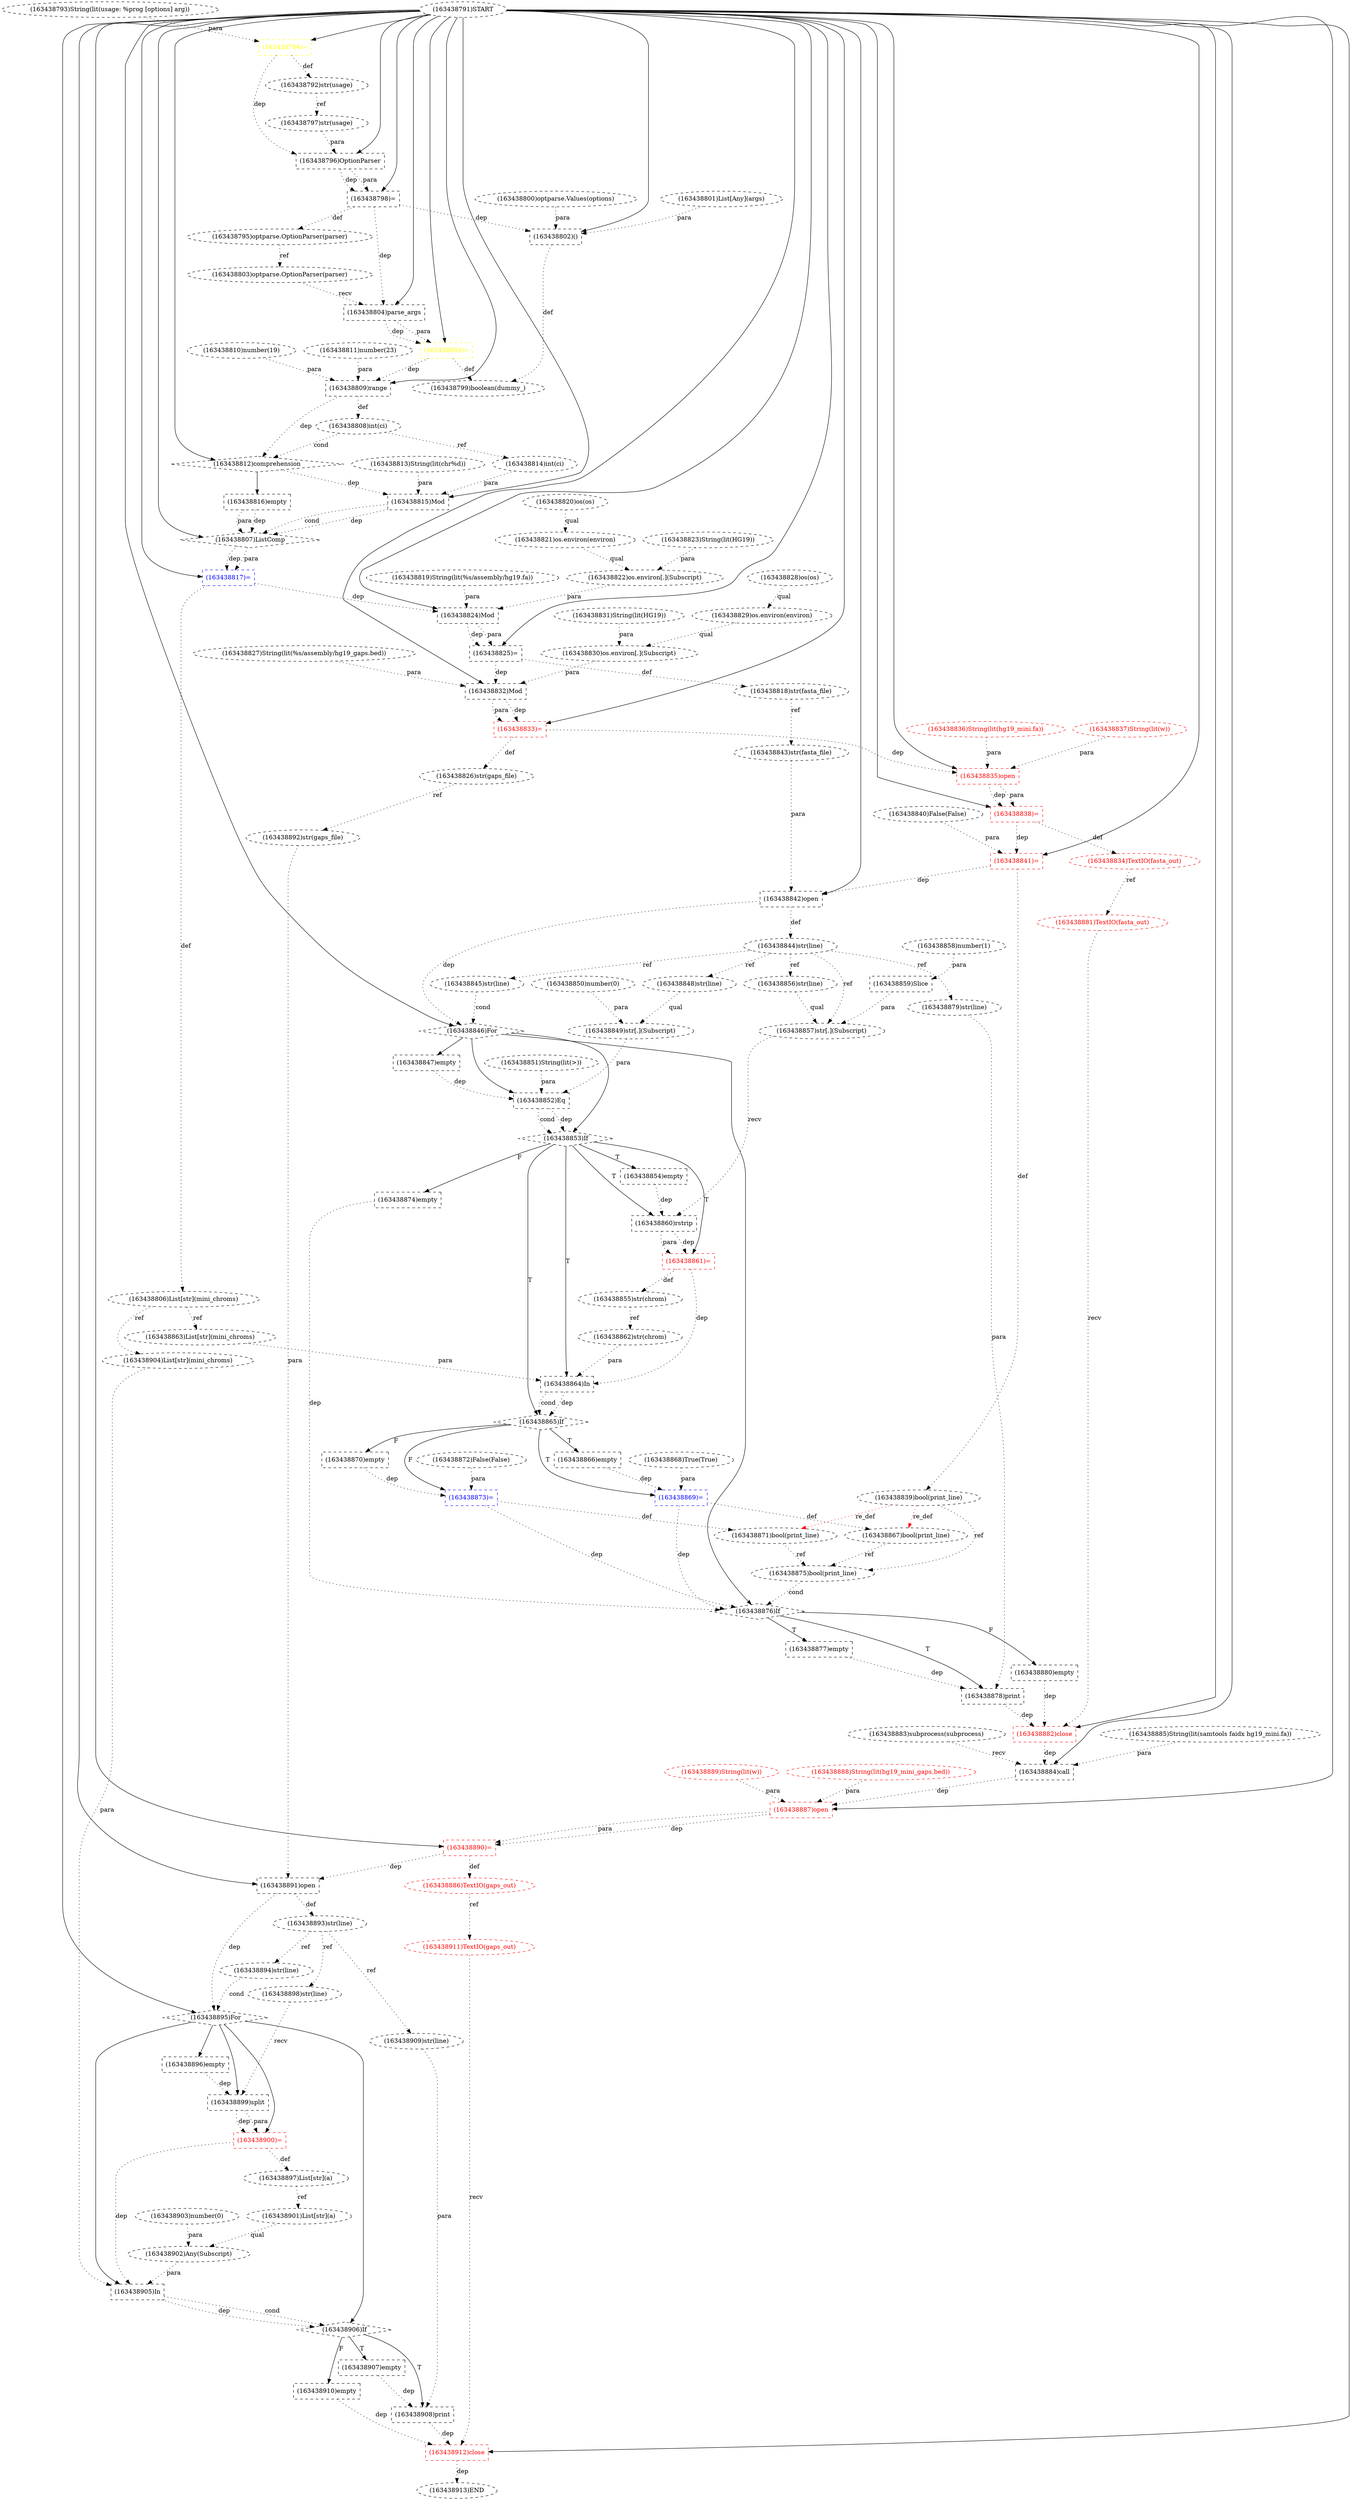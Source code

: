 digraph G {
1 [label="(163438819)String(lit(%s/assembly/hg19.fa))" shape=ellipse style=dashed]
2 [label="(163438859)Slice" shape=box style=dashed]
3 [label="(163438806)List[str](mini_chroms)" shape=ellipse style=dashed]
4 [label="(163438793)String(lit(usage: %prog [options] arg))" shape=ellipse style=dashed]
5 [label="(163438828)os(os)" shape=ellipse style=dashed]
6 [label="(163438904)List[str](mini_chroms)" shape=ellipse style=dashed]
7 [label="(163438845)str(line)" shape=ellipse style=dashed]
8 [label="(163438829)os.environ(environ)" shape=ellipse style=dashed]
9 [label="(163438827)String(lit(%s/assembly/hg19_gaps.bed))" shape=ellipse style=dashed]
10 [label="(163438893)str(line)" shape=ellipse style=dashed]
11 [label="(163438885)String(lit(samtools faidx hg19_mini.fa))" shape=ellipse style=dashed]
12 [label="(163438849)str[.](Subscript)" shape=ellipse style=dashed]
13 [label="(163438897)List[str](a)" shape=ellipse style=dashed]
14 [label="(163438889)String(lit(w))" shape=ellipse style=dashed color=red fontcolor=red]
15 [label="(163438903)number(0)" shape=ellipse style=dashed]
16 [label="(163438804)parse_args" shape=box style=dashed]
17 [label="(163438811)number(23)" shape=ellipse style=dashed]
18 [label="(163438869)=" shape=box style=dashed color=blue fontcolor=blue]
19 [label="(163438799)boolean(dummy_)" shape=ellipse style=dashed]
20 [label="(163438815)Mod" shape=box style=dashed]
21 [label="(163438846)For" shape=diamond style=dashed]
22 [label="(163438879)str(line)" shape=ellipse style=dashed]
23 [label="(163438792)str(usage)" shape=ellipse style=dashed]
24 [label="(163438868)True(True)" shape=ellipse style=dashed]
25 [label="(163438810)number(19)" shape=ellipse style=dashed]
26 [label="(163438838)=" shape=box style=dashed color=red fontcolor=red]
27 [label="(163438855)str(chrom)" shape=ellipse style=dashed]
28 [label="(163438801)List[Any](args)" shape=ellipse style=dashed]
29 [label="(163438884)call" shape=box style=dashed]
30 [label="(163438841)=" shape=box style=dashed color=red fontcolor=red]
31 [label="(163438863)List[str](mini_chroms)" shape=ellipse style=dashed]
32 [label="(163438821)os.environ(environ)" shape=ellipse style=dashed]
33 [label="(163438902)Any(Subscript)" shape=ellipse style=dashed]
34 [label="(163438851)String(lit(>))" shape=ellipse style=dashed]
35 [label="(163438802)()" shape=box style=dashed]
36 [label="(163438832)Mod" shape=box style=dashed]
37 [label="(163438823)String(lit(HG19))" shape=ellipse style=dashed]
38 [label="(163438867)bool(print_line)" shape=ellipse style=dashed]
39 [label="(163438798)=" shape=box style=dashed color=black fontcolor=black]
40 [label="(163438795)optparse.OptionParser(parser)" shape=ellipse style=dashed]
41 [label="(163438913)END" style=dashed]
42 [label="(163438843)str(fasta_file)" shape=ellipse style=dashed]
43 [label="(163438870)empty" shape=box style=dashed]
44 [label="(163438803)optparse.OptionParser(parser)" shape=ellipse style=dashed]
45 [label="(163438876)If" shape=diamond style=dashed]
46 [label="(163438796)OptionParser" shape=box style=dashed]
47 [label="(163438887)open" shape=box style=dashed color=red fontcolor=red]
48 [label="(163438896)empty" shape=box style=dashed]
49 [label="(163438836)String(lit(hg19_mini.fa))" shape=ellipse style=dashed color=red fontcolor=red]
50 [label="(163438822)os.environ[.](Subscript)" shape=ellipse style=dashed]
51 [label="(163438857)str[.](Subscript)" shape=ellipse style=dashed]
52 [label="(163438824)Mod" shape=box style=dashed]
53 [label="(163438834)TextIO(fasta_out)" shape=ellipse style=dashed color=red fontcolor=red]
54 [label="(163438816)empty" shape=box style=dashed]
55 [label="(163438894)str(line)" shape=ellipse style=dashed]
56 [label="(163438812)comprehension" shape=diamond style=dashed]
57 [label="(163438850)number(0)" shape=ellipse style=dashed]
58 [label="(163438882)close" shape=box style=dashed color=red fontcolor=red]
59 [label="(163438805)=" shape=box style=dashed color=yellow fontcolor=yellow]
60 [label="(163438912)close" shape=box style=dashed color=red fontcolor=red]
61 [label="(163438866)empty" shape=box style=dashed]
62 [label="(163438862)str(chrom)" shape=ellipse style=dashed]
63 [label="(163438881)TextIO(fasta_out)" shape=ellipse style=dashed color=red fontcolor=red]
64 [label="(163438820)os(os)" shape=ellipse style=dashed]
65 [label="(163438911)TextIO(gaps_out)" shape=ellipse style=dashed color=red fontcolor=red]
66 [label="(163438817)=" shape=box style=dashed color=blue fontcolor=blue]
67 [label="(163438906)If" shape=diamond style=dashed]
68 [label="(163438864)In" shape=box style=dashed]
69 [label="(163438865)If" shape=diamond style=dashed]
70 [label="(163438890)=" shape=box style=dashed color=red fontcolor=red]
71 [label="(163438848)str(line)" shape=ellipse style=dashed]
72 [label="(163438814)int(ci)" shape=ellipse style=dashed]
73 [label="(163438874)empty" shape=box style=dashed]
74 [label="(163438808)int(ci)" shape=ellipse style=dashed]
75 [label="(163438900)=" shape=box style=dashed color=red fontcolor=red]
76 [label="(163438800)optparse.Values(options)" shape=ellipse style=dashed]
77 [label="(163438825)=" shape=box style=dashed color=black fontcolor=black]
78 [label="(163438908)print" shape=box style=dashed]
79 [label="(163438910)empty" shape=box style=dashed]
80 [label="(163438809)range" shape=box style=dashed]
81 [label="(163438835)open" shape=box style=dashed color=red fontcolor=red]
82 [label="(163438892)str(gaps_file)" shape=ellipse style=dashed]
83 [label="(163438886)TextIO(gaps_out)" shape=ellipse style=dashed color=red fontcolor=red]
84 [label="(163438840)False(False)" shape=ellipse style=dashed]
85 [label="(163438853)If" shape=diamond style=dashed]
86 [label="(163438791)START" style=dashed]
87 [label="(163438794)=" shape=box style=dashed color=yellow fontcolor=yellow]
88 [label="(163438872)False(False)" shape=ellipse style=dashed]
89 [label="(163438905)In" shape=box style=dashed]
90 [label="(163438831)String(lit(HG19))" shape=ellipse style=dashed]
91 [label="(163438847)empty" shape=box style=dashed]
92 [label="(163438898)str(line)" shape=ellipse style=dashed]
93 [label="(163438844)str(line)" shape=ellipse style=dashed]
94 [label="(163438891)open" shape=box style=dashed]
95 [label="(163438873)=" shape=box style=dashed color=blue fontcolor=blue]
96 [label="(163438877)empty" shape=box style=dashed]
97 [label="(163438871)bool(print_line)" shape=ellipse style=dashed]
98 [label="(163438888)String(lit(hg19_mini_gaps.bed))" shape=ellipse style=dashed color=red fontcolor=red]
99 [label="(163438830)os.environ[.](Subscript)" shape=ellipse style=dashed]
100 [label="(163438839)bool(print_line)" shape=ellipse style=dashed]
101 [label="(163438860)rstrip" shape=box style=dashed]
102 [label="(163438878)print" shape=box style=dashed]
103 [label="(163438895)For" shape=diamond style=dashed]
104 [label="(163438797)str(usage)" shape=ellipse style=dashed]
105 [label="(163438854)empty" shape=box style=dashed]
106 [label="(163438813)String(lit(chr%d))" shape=ellipse style=dashed]
107 [label="(163438833)=" shape=box style=dashed color=red fontcolor=red]
108 [label="(163438856)str(line)" shape=ellipse style=dashed]
109 [label="(163438858)number(1)" shape=ellipse style=dashed]
110 [label="(163438901)List[str](a)" shape=ellipse style=dashed]
111 [label="(163438880)empty" shape=box style=dashed]
112 [label="(163438909)str(line)" shape=ellipse style=dashed]
113 [label="(163438837)String(lit(w))" shape=ellipse style=dashed color=red fontcolor=red]
114 [label="(163438907)empty" shape=box style=dashed]
115 [label="(163438861)=" shape=box style=dashed color=red fontcolor=red]
116 [label="(163438899)split" shape=box style=dashed]
117 [label="(163438818)str(fasta_file)" shape=ellipse style=dashed]
118 [label="(163438883)subprocess(subprocess)" shape=ellipse style=dashed]
119 [label="(163438852)Eq" shape=box style=dashed]
120 [label="(163438807)ListComp" shape=diamond style=dashed]
121 [label="(163438875)bool(print_line)" shape=ellipse style=dashed]
122 [label="(163438826)str(gaps_file)" shape=ellipse style=dashed]
123 [label="(163438842)open" shape=box style=dashed]
109 -> 2 [label="para" style=dotted];
66 -> 3 [label="def" style=dotted];
3 -> 6 [label="ref" style=dotted];
93 -> 7 [label="ref" style=dotted];
5 -> 8 [label="qual" style=dotted];
94 -> 10 [label="def" style=dotted];
71 -> 12 [label="qual" style=dotted];
57 -> 12 [label="para" style=dotted];
75 -> 13 [label="def" style=dotted];
86 -> 16 [label="" style=solid];
44 -> 16 [label="recv" style=dotted];
39 -> 16 [label="dep" style=dotted];
69 -> 18 [label="T"];
24 -> 18 [label="para" style=dotted];
61 -> 18 [label="dep" style=dotted];
35 -> 19 [label="def" style=dotted];
59 -> 19 [label="def" style=dotted];
86 -> 20 [label="" style=solid];
106 -> 20 [label="para" style=dotted];
72 -> 20 [label="para" style=dotted];
56 -> 20 [label="dep" style=dotted];
86 -> 21 [label="" style=solid];
123 -> 21 [label="dep" style=dotted];
7 -> 21 [label="cond" style=dotted];
93 -> 22 [label="ref" style=dotted];
87 -> 23 [label="def" style=dotted];
86 -> 26 [label="" style=solid];
81 -> 26 [label="dep" style=dotted];
81 -> 26 [label="para" style=dotted];
115 -> 27 [label="def" style=dotted];
86 -> 29 [label="" style=solid];
118 -> 29 [label="recv" style=dotted];
11 -> 29 [label="para" style=dotted];
58 -> 29 [label="dep" style=dotted];
86 -> 30 [label="" style=solid];
84 -> 30 [label="para" style=dotted];
26 -> 30 [label="dep" style=dotted];
3 -> 31 [label="ref" style=dotted];
64 -> 32 [label="qual" style=dotted];
110 -> 33 [label="qual" style=dotted];
15 -> 33 [label="para" style=dotted];
86 -> 35 [label="" style=solid];
76 -> 35 [label="para" style=dotted];
28 -> 35 [label="para" style=dotted];
39 -> 35 [label="dep" style=dotted];
86 -> 36 [label="" style=solid];
9 -> 36 [label="para" style=dotted];
99 -> 36 [label="para" style=dotted];
77 -> 36 [label="dep" style=dotted];
18 -> 38 [label="def" style=dotted];
100 -> 38 [label="re_def" style=dotted color=red];
86 -> 39 [label="" style=solid];
46 -> 39 [label="dep" style=dotted];
46 -> 39 [label="para" style=dotted];
39 -> 40 [label="def" style=dotted];
60 -> 41 [label="dep" style=dotted];
117 -> 42 [label="ref" style=dotted];
69 -> 43 [label="F"];
40 -> 44 [label="ref" style=dotted];
21 -> 45 [label="" style=solid];
121 -> 45 [label="cond" style=dotted];
95 -> 45 [label="dep" style=dotted];
73 -> 45 [label="dep" style=dotted];
18 -> 45 [label="dep" style=dotted];
86 -> 46 [label="" style=solid];
104 -> 46 [label="para" style=dotted];
87 -> 46 [label="dep" style=dotted];
86 -> 47 [label="" style=solid];
98 -> 47 [label="para" style=dotted];
14 -> 47 [label="para" style=dotted];
29 -> 47 [label="dep" style=dotted];
103 -> 48 [label="" style=solid];
32 -> 50 [label="qual" style=dotted];
37 -> 50 [label="para" style=dotted];
108 -> 51 [label="qual" style=dotted];
2 -> 51 [label="para" style=dotted];
93 -> 51 [label="ref" style=dotted];
86 -> 52 [label="" style=solid];
1 -> 52 [label="para" style=dotted];
50 -> 52 [label="para" style=dotted];
66 -> 52 [label="dep" style=dotted];
26 -> 53 [label="def" style=dotted];
56 -> 54 [label="" style=solid];
10 -> 55 [label="ref" style=dotted];
86 -> 56 [label="" style=solid];
80 -> 56 [label="dep" style=dotted];
74 -> 56 [label="cond" style=dotted];
86 -> 58 [label="" style=solid];
63 -> 58 [label="recv" style=dotted];
111 -> 58 [label="dep" style=dotted];
102 -> 58 [label="dep" style=dotted];
86 -> 59 [label="" style=solid];
16 -> 59 [label="dep" style=dotted];
16 -> 59 [label="para" style=dotted];
86 -> 60 [label="" style=solid];
65 -> 60 [label="recv" style=dotted];
78 -> 60 [label="dep" style=dotted];
79 -> 60 [label="dep" style=dotted];
69 -> 61 [label="T"];
27 -> 62 [label="ref" style=dotted];
53 -> 63 [label="ref" style=dotted];
83 -> 65 [label="ref" style=dotted];
86 -> 66 [label="" style=solid];
120 -> 66 [label="dep" style=dotted];
120 -> 66 [label="para" style=dotted];
103 -> 67 [label="" style=solid];
89 -> 67 [label="dep" style=dotted];
89 -> 67 [label="cond" style=dotted];
85 -> 68 [label="T"];
62 -> 68 [label="para" style=dotted];
31 -> 68 [label="para" style=dotted];
115 -> 68 [label="dep" style=dotted];
85 -> 69 [label="T"];
68 -> 69 [label="dep" style=dotted];
68 -> 69 [label="cond" style=dotted];
86 -> 70 [label="" style=solid];
47 -> 70 [label="dep" style=dotted];
47 -> 70 [label="para" style=dotted];
93 -> 71 [label="ref" style=dotted];
74 -> 72 [label="ref" style=dotted];
85 -> 73 [label="F"];
80 -> 74 [label="def" style=dotted];
103 -> 75 [label="" style=solid];
116 -> 75 [label="dep" style=dotted];
116 -> 75 [label="para" style=dotted];
86 -> 77 [label="" style=solid];
52 -> 77 [label="dep" style=dotted];
52 -> 77 [label="para" style=dotted];
67 -> 78 [label="T"];
112 -> 78 [label="para" style=dotted];
114 -> 78 [label="dep" style=dotted];
67 -> 79 [label="F"];
86 -> 80 [label="" style=solid];
25 -> 80 [label="para" style=dotted];
17 -> 80 [label="para" style=dotted];
59 -> 80 [label="dep" style=dotted];
86 -> 81 [label="" style=solid];
49 -> 81 [label="para" style=dotted];
113 -> 81 [label="para" style=dotted];
107 -> 81 [label="dep" style=dotted];
122 -> 82 [label="ref" style=dotted];
70 -> 83 [label="def" style=dotted];
21 -> 85 [label="" style=solid];
119 -> 85 [label="dep" style=dotted];
119 -> 85 [label="cond" style=dotted];
86 -> 87 [label="" style=solid];
4 -> 87 [label="para" style=dotted];
103 -> 89 [label="" style=solid];
33 -> 89 [label="para" style=dotted];
6 -> 89 [label="para" style=dotted];
75 -> 89 [label="dep" style=dotted];
21 -> 91 [label="" style=solid];
10 -> 92 [label="ref" style=dotted];
123 -> 93 [label="def" style=dotted];
86 -> 94 [label="" style=solid];
82 -> 94 [label="para" style=dotted];
70 -> 94 [label="dep" style=dotted];
69 -> 95 [label="F"];
88 -> 95 [label="para" style=dotted];
43 -> 95 [label="dep" style=dotted];
45 -> 96 [label="T"];
95 -> 97 [label="def" style=dotted];
100 -> 97 [label="re_def" style=dotted color=red];
8 -> 99 [label="qual" style=dotted];
90 -> 99 [label="para" style=dotted];
30 -> 100 [label="def" style=dotted];
85 -> 101 [label="T"];
51 -> 101 [label="recv" style=dotted];
105 -> 101 [label="dep" style=dotted];
45 -> 102 [label="T"];
22 -> 102 [label="para" style=dotted];
96 -> 102 [label="dep" style=dotted];
86 -> 103 [label="" style=solid];
94 -> 103 [label="dep" style=dotted];
55 -> 103 [label="cond" style=dotted];
23 -> 104 [label="ref" style=dotted];
85 -> 105 [label="T"];
86 -> 107 [label="" style=solid];
36 -> 107 [label="dep" style=dotted];
36 -> 107 [label="para" style=dotted];
93 -> 108 [label="ref" style=dotted];
13 -> 110 [label="ref" style=dotted];
45 -> 111 [label="F"];
10 -> 112 [label="ref" style=dotted];
67 -> 114 [label="T"];
85 -> 115 [label="T"];
101 -> 115 [label="dep" style=dotted];
101 -> 115 [label="para" style=dotted];
103 -> 116 [label="" style=solid];
92 -> 116 [label="recv" style=dotted];
48 -> 116 [label="dep" style=dotted];
77 -> 117 [label="def" style=dotted];
21 -> 119 [label="" style=solid];
12 -> 119 [label="para" style=dotted];
34 -> 119 [label="para" style=dotted];
91 -> 119 [label="dep" style=dotted];
86 -> 120 [label="" style=solid];
20 -> 120 [label="dep" style=dotted];
20 -> 120 [label="cond" style=dotted];
54 -> 120 [label="dep" style=dotted];
54 -> 120 [label="para" style=dotted];
97 -> 121 [label="ref" style=dotted];
38 -> 121 [label="ref" style=dotted];
100 -> 121 [label="ref" style=dotted];
107 -> 122 [label="def" style=dotted];
86 -> 123 [label="" style=solid];
42 -> 123 [label="para" style=dotted];
30 -> 123 [label="dep" style=dotted];
}